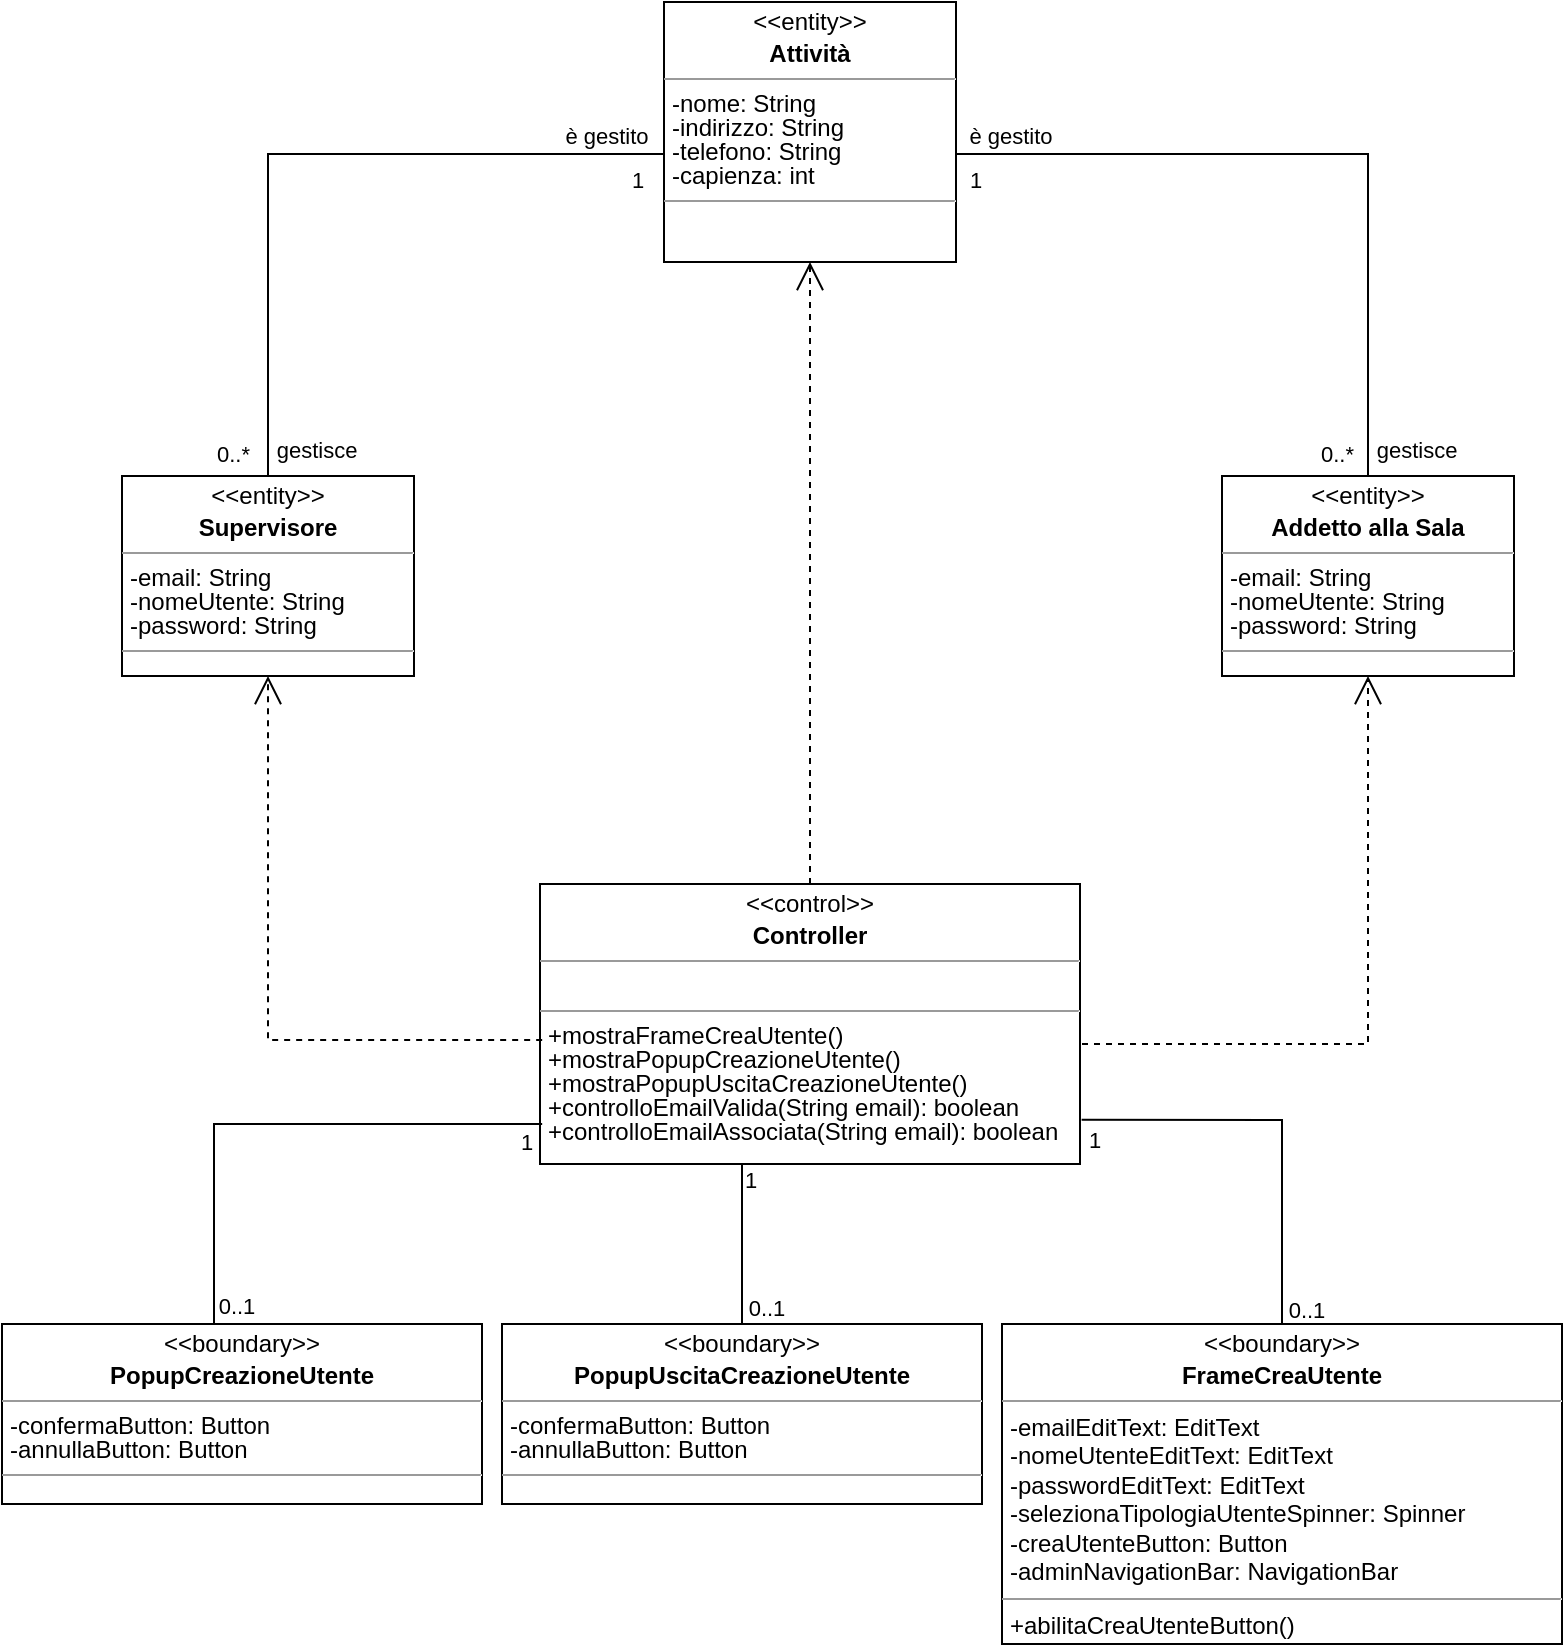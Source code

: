 <mxfile version="20.8.16" type="device"><diagram id="A2DiS_3SIA8T0WvpOrg7" name="Pagina-1"><mxGraphModel dx="1418" dy="828" grid="1" gridSize="10" guides="1" tooltips="1" connect="1" arrows="1" fold="1" page="1" pageScale="1" pageWidth="827" pageHeight="1169" math="0" shadow="0"><root><mxCell id="0"/><mxCell id="1" parent="0"/><mxCell id="smrWkmQxFFEiix12zCdJ-1" value="&lt;p style=&quot;margin: 4px 0px 0px; text-align: center; line-height: 100%;&quot;&gt;&amp;lt;&amp;lt;entity&amp;gt;&amp;gt;&lt;/p&gt;&lt;p style=&quot;margin: 4px 0px 0px; text-align: center; line-height: 100%;&quot;&gt;&lt;b&gt;Addetto alla Sala&lt;/b&gt;&lt;/p&gt;&lt;hr style=&quot;line-height: 100%;&quot; size=&quot;1&quot;&gt;&lt;p style=&quot;margin: 0px 0px 0px 4px; line-height: 100%;&quot;&gt;-email: String&lt;/p&gt;&lt;p style=&quot;margin: 0px 0px 0px 4px; line-height: 100%;&quot;&gt;-nomeUtente: String&lt;/p&gt;&lt;p style=&quot;margin: 0px 0px 0px 4px; line-height: 100%;&quot;&gt;-password: String&lt;/p&gt;&lt;hr style=&quot;line-height: 100%;&quot; size=&quot;1&quot;&gt;&lt;p style=&quot;margin: 0px 0px 0px 4px; line-height: 100%;&quot;&gt;&lt;br&gt;&lt;/p&gt;" style="verticalAlign=top;align=left;overflow=fill;fontSize=12;fontFamily=Helvetica;html=1;" parent="1" vertex="1"><mxGeometry x="634" y="406" width="146" height="100" as="geometry"/></mxCell><mxCell id="smrWkmQxFFEiix12zCdJ-4" value="&lt;p style=&quot;margin: 4px 0px 0px; text-align: center; line-height: 100%;&quot;&gt;&amp;lt;&amp;lt;boundary&amp;gt;&amp;gt;&lt;/p&gt;&lt;p style=&quot;margin: 4px 0px 0px; text-align: center; line-height: 100%;&quot;&gt;&lt;b&gt;FrameCreaUtente&lt;/b&gt;&lt;/p&gt;&lt;hr size=&quot;1&quot;&gt;&lt;p style=&quot;margin:0px;margin-left:4px;&quot;&gt;&lt;span style=&quot;background-color: initial;&quot;&gt;-emailEditText: EditText&lt;/span&gt;&lt;/p&gt;&lt;p style=&quot;margin:0px;margin-left:4px;&quot;&gt;-nomeUtenteEditText: EditText&lt;/p&gt;&lt;p style=&quot;margin:0px;margin-left:4px;&quot;&gt;-passwordEditText: EditText&lt;/p&gt;&lt;p style=&quot;margin:0px;margin-left:4px;&quot;&gt;-selezionaTipologiaUtenteSpinner: Spinner&lt;/p&gt;&lt;p style=&quot;margin:0px;margin-left:4px;&quot;&gt;-creaUtenteButton: Button&lt;/p&gt;&lt;p style=&quot;margin:0px;margin-left:4px;&quot;&gt;-adminNavigationBar: NavigationBar&lt;/p&gt;&lt;hr size=&quot;1&quot;&gt;&lt;p style=&quot;margin:0px;margin-left:4px;&quot;&gt;&lt;span style=&quot;background-color: initial;&quot;&gt;+abilitaCreaUtenteButton()&lt;/span&gt;&lt;br&gt;&lt;/p&gt;" style="verticalAlign=top;align=left;overflow=fill;fontSize=12;fontFamily=Helvetica;html=1;spacing=2;" parent="1" vertex="1"><mxGeometry x="524" y="830" width="280" height="160" as="geometry"/></mxCell><mxCell id="smrWkmQxFFEiix12zCdJ-5" value="&lt;p style=&quot;margin: 4px 0px 0px; text-align: center; line-height: 100%;&quot;&gt;&amp;lt;&amp;lt;boundary&amp;gt;&amp;gt;&lt;/p&gt;&lt;p style=&quot;margin: 4px 0px 0px; text-align: center; line-height: 100%;&quot;&gt;&lt;b&gt;PopupCreazioneUtente&lt;/b&gt;&lt;/p&gt;&lt;hr style=&quot;line-height: 100%;&quot; size=&quot;1&quot;&gt;&lt;p style=&quot;margin: 0px 0px 0px 4px; line-height: 100%;&quot;&gt;&lt;span style=&quot;background-color: initial;&quot;&gt;-confermaButton: Button&lt;/span&gt;&lt;/p&gt;&lt;p style=&quot;margin: 0px 0px 0px 4px; line-height: 100%;&quot;&gt;-annullaButton: Button&lt;/p&gt;&lt;hr style=&quot;line-height: 100%;&quot; size=&quot;1&quot;&gt;&lt;p style=&quot;margin: 0px 0px 0px 4px; line-height: 100%;&quot;&gt;&lt;br&gt;&lt;/p&gt;" style="verticalAlign=top;align=left;overflow=fill;fontSize=12;fontFamily=Helvetica;html=1;" parent="1" vertex="1"><mxGeometry x="24" y="830" width="240" height="90" as="geometry"/></mxCell><mxCell id="smrWkmQxFFEiix12zCdJ-6" value="&lt;p style=&quot;margin: 4px 0px 0px; text-align: center; line-height: 100%;&quot;&gt;&amp;lt;&amp;lt;boundary&amp;gt;&amp;gt;&lt;/p&gt;&lt;p style=&quot;margin: 4px 0px 0px; text-align: center; line-height: 100%;&quot;&gt;&lt;b&gt;PopupUscitaCreazioneUtente&lt;/b&gt;&lt;/p&gt;&lt;hr style=&quot;line-height: 100%;&quot; size=&quot;1&quot;&gt;&lt;p style=&quot;margin: 0px 0px 0px 4px; line-height: 100%;&quot;&gt;-&lt;span style=&quot;background-color: initial;&quot;&gt;confermaButton: Button&lt;/span&gt;&lt;/p&gt;&lt;p style=&quot;margin: 0px 0px 0px 4px; line-height: 100%;&quot;&gt;-annullaButton: Button&lt;/p&gt;&lt;hr style=&quot;line-height: 100%;&quot; size=&quot;1&quot;&gt;&lt;p style=&quot;margin: 0px 0px 0px 4px; line-height: 100%;&quot;&gt;&lt;br&gt;&lt;/p&gt;" style="verticalAlign=top;align=left;overflow=fill;fontSize=12;fontFamily=Helvetica;html=1;" parent="1" vertex="1"><mxGeometry x="274" y="830" width="240" height="90" as="geometry"/></mxCell><mxCell id="smrWkmQxFFEiix12zCdJ-7" value="&lt;p style=&quot;margin: 4px 0px 0px; text-align: center; line-height: 100%;&quot;&gt;&amp;lt;&amp;lt;control&amp;gt;&amp;gt;&lt;/p&gt;&lt;p style=&quot;margin: 4px 0px 0px; text-align: center; line-height: 100%;&quot;&gt;&lt;b&gt;Controller&lt;/b&gt;&lt;/p&gt;&lt;hr size=&quot;1&quot;&gt;&lt;p style=&quot;margin: 0px 0px 0px 4px; line-height: 100%;&quot;&gt;&lt;br&gt;&lt;/p&gt;&lt;hr size=&quot;1&quot;&gt;&lt;p style=&quot;margin: 0px 0px 0px 4px; line-height: 100%;&quot;&gt;+mostraFrameCreaUtente()&lt;/p&gt;&lt;p style=&quot;margin: 0px 0px 0px 4px; line-height: 100%;&quot;&gt;+mostraPopupCreazioneUtente()&lt;/p&gt;&lt;p style=&quot;margin: 0px 0px 0px 4px; line-height: 100%;&quot;&gt;+mostraPopupUscitaCreazioneUtente()&lt;/p&gt;&lt;p style=&quot;margin: 0px 0px 0px 4px; line-height: 100%;&quot;&gt;+controlloEmailValida(String email): boolean&lt;/p&gt;&lt;p style=&quot;margin: 0px 0px 0px 4px; line-height: 100%;&quot;&gt;+controlloEmailAssociata(String email): boolean&lt;/p&gt;" style="verticalAlign=top;align=left;overflow=fill;fontSize=12;fontFamily=Helvetica;html=1;" parent="1" vertex="1"><mxGeometry x="293" y="610" width="270" height="140" as="geometry"/></mxCell><mxCell id="l9bnL0GbwXaG58xEYISd-39" value="&lt;p style=&quot;margin: 4px 0px 0px; text-align: center; line-height: 100%;&quot;&gt;&amp;lt;&amp;lt;entity&amp;gt;&amp;gt;&lt;/p&gt;&lt;p style=&quot;margin: 4px 0px 0px; text-align: center; line-height: 100%;&quot;&gt;&lt;b&gt;Supervisore&lt;/b&gt;&lt;/p&gt;&lt;hr style=&quot;line-height: 100%;&quot; size=&quot;1&quot;&gt;&lt;p style=&quot;margin: 0px 0px 0px 4px; line-height: 100%;&quot;&gt;-email: String&lt;/p&gt;&lt;p style=&quot;margin: 0px 0px 0px 4px; line-height: 100%;&quot;&gt;-nomeUtente: String&lt;/p&gt;&lt;p style=&quot;margin: 0px 0px 0px 4px; line-height: 100%;&quot;&gt;-password: String&lt;/p&gt;&lt;hr style=&quot;line-height: 100%;&quot; size=&quot;1&quot;&gt;&lt;p style=&quot;margin: 0px 0px 0px 4px; line-height: 100%;&quot;&gt;&lt;br&gt;&lt;/p&gt;" style="verticalAlign=top;align=left;overflow=fill;fontSize=12;fontFamily=Helvetica;html=1;" parent="1" vertex="1"><mxGeometry x="84" y="406" width="146" height="100" as="geometry"/></mxCell><mxCell id="l9bnL0GbwXaG58xEYISd-40" value="&lt;p style=&quot;margin: 4px 0px 0px; text-align: center; line-height: 100%;&quot;&gt;&amp;lt;&amp;lt;entity&amp;gt;&amp;gt;&lt;/p&gt;&lt;p style=&quot;margin: 4px 0px 0px; text-align: center; line-height: 100%;&quot;&gt;&lt;b&gt;Attività&lt;/b&gt;&lt;/p&gt;&lt;hr style=&quot;line-height: 100%;&quot; size=&quot;1&quot;&gt;&lt;p style=&quot;margin: 0px 0px 0px 4px; line-height: 100%;&quot;&gt;-nome: String&lt;/p&gt;&lt;p style=&quot;margin: 0px 0px 0px 4px; line-height: 100%;&quot;&gt;-indirizzo: String&lt;/p&gt;&lt;p style=&quot;margin: 0px 0px 0px 4px; line-height: 100%;&quot;&gt;-telefono: String&lt;/p&gt;&lt;p style=&quot;margin: 0px 0px 0px 4px; line-height: 100%;&quot;&gt;-capienza: int&lt;/p&gt;&lt;hr style=&quot;line-height: 100%;&quot; size=&quot;1&quot;&gt;&lt;p style=&quot;margin: 0px 0px 0px 4px; line-height: 100%;&quot;&gt;&lt;br&gt;&lt;/p&gt;" style="verticalAlign=top;align=left;overflow=fill;fontSize=12;fontFamily=Helvetica;html=1;" parent="1" vertex="1"><mxGeometry x="355" y="169" width="146" height="130" as="geometry"/></mxCell><mxCell id="l9bnL0GbwXaG58xEYISd-41" value="" style="endArrow=none;html=1;edgeStyle=orthogonalEdgeStyle;rounded=0;exitX=0;exitY=0.5;exitDx=0;exitDy=0;entryX=0.5;entryY=0;entryDx=0;entryDy=0;" parent="1" source="l9bnL0GbwXaG58xEYISd-40" target="l9bnL0GbwXaG58xEYISd-39" edge="1"><mxGeometry x="-0.087" y="-358" relative="1" as="geometry"><mxPoint x="224" y="202" as="sourcePoint"/><mxPoint x="329.5" y="289" as="targetPoint"/><Array as="points"><mxPoint x="355" y="245"/><mxPoint x="157" y="245"/></Array><mxPoint x="-352" y="-294" as="offset"/></mxGeometry></mxCell><mxCell id="l9bnL0GbwXaG58xEYISd-42" value="1" style="edgeLabel;resizable=0;html=1;align=left;verticalAlign=bottom;labelBackgroundColor=none;" parent="l9bnL0GbwXaG58xEYISd-41" connectable="0" vertex="1"><mxGeometry x="-1" relative="1" as="geometry"><mxPoint x="-18" y="32" as="offset"/></mxGeometry></mxCell><mxCell id="l9bnL0GbwXaG58xEYISd-43" value="0..*" style="edgeLabel;resizable=0;html=1;align=right;verticalAlign=bottom;labelBackgroundColor=none;" parent="l9bnL0GbwXaG58xEYISd-41" connectable="0" vertex="1"><mxGeometry x="1" relative="1" as="geometry"><mxPoint x="-9" y="-3" as="offset"/></mxGeometry></mxCell><mxCell id="l9bnL0GbwXaG58xEYISd-44" value="è gestito" style="edgeLabel;html=1;align=center;verticalAlign=middle;resizable=0;points=[];labelBackgroundColor=none;" parent="l9bnL0GbwXaG58xEYISd-41" vertex="1" connectable="0"><mxGeometry x="-0.802" y="-1" relative="1" as="geometry"><mxPoint x="-4" y="-8" as="offset"/></mxGeometry></mxCell><mxCell id="l9bnL0GbwXaG58xEYISd-45" value="gestisce" style="edgeLabel;html=1;align=center;verticalAlign=middle;resizable=0;points=[];labelBackgroundColor=none;" parent="l9bnL0GbwXaG58xEYISd-41" vertex="1" connectable="0"><mxGeometry x="0.614" y="2" relative="1" as="geometry"><mxPoint x="22" y="58" as="offset"/></mxGeometry></mxCell><mxCell id="l9bnL0GbwXaG58xEYISd-46" value="" style="endArrow=none;html=1;edgeStyle=orthogonalEdgeStyle;rounded=0;exitX=1;exitY=0.5;exitDx=0;exitDy=0;entryX=0.5;entryY=0;entryDx=0;entryDy=0;" parent="1" source="l9bnL0GbwXaG58xEYISd-40" target="smrWkmQxFFEiix12zCdJ-1" edge="1"><mxGeometry x="-0.087" y="-358" relative="1" as="geometry"><mxPoint x="831" y="240" as="sourcePoint"/><mxPoint x="724" y="370" as="targetPoint"/><Array as="points"><mxPoint x="501" y="245"/><mxPoint x="707" y="245"/></Array><mxPoint x="-352" y="-294" as="offset"/></mxGeometry></mxCell><mxCell id="l9bnL0GbwXaG58xEYISd-47" value="1" style="edgeLabel;resizable=0;html=1;align=left;verticalAlign=bottom;labelBackgroundColor=none;" parent="l9bnL0GbwXaG58xEYISd-46" connectable="0" vertex="1"><mxGeometry x="-1" relative="1" as="geometry"><mxPoint x="5" y="32" as="offset"/></mxGeometry></mxCell><mxCell id="l9bnL0GbwXaG58xEYISd-48" value="0..*" style="edgeLabel;resizable=0;html=1;align=right;verticalAlign=bottom;labelBackgroundColor=none;" parent="l9bnL0GbwXaG58xEYISd-46" connectable="0" vertex="1"><mxGeometry x="1" relative="1" as="geometry"><mxPoint x="-7" y="-3" as="offset"/></mxGeometry></mxCell><mxCell id="l9bnL0GbwXaG58xEYISd-49" value="è gestito" style="edgeLabel;html=1;align=center;verticalAlign=middle;resizable=0;points=[];labelBackgroundColor=none;" parent="l9bnL0GbwXaG58xEYISd-46" vertex="1" connectable="0"><mxGeometry x="-0.802" y="-1" relative="1" as="geometry"><mxPoint y="-10" as="offset"/></mxGeometry></mxCell><mxCell id="l9bnL0GbwXaG58xEYISd-50" value="gestisce" style="edgeLabel;html=1;align=center;verticalAlign=middle;resizable=0;points=[];labelBackgroundColor=none;" parent="l9bnL0GbwXaG58xEYISd-46" vertex="1" connectable="0"><mxGeometry x="0.614" y="2" relative="1" as="geometry"><mxPoint x="22" y="60" as="offset"/></mxGeometry></mxCell><mxCell id="l9bnL0GbwXaG58xEYISd-51" value="Use" style="endArrow=open;endSize=12;dashed=1;rounded=0;movable=1;resizable=1;rotatable=1;deletable=1;editable=1;connectable=1;exitX=0.5;exitY=0;exitDx=0;exitDy=0;entryX=0.5;entryY=1;entryDx=0;entryDy=0;textOpacity=0;" parent="1" source="smrWkmQxFFEiix12zCdJ-7" target="l9bnL0GbwXaG58xEYISd-40" edge="1"><mxGeometry width="160" relative="1" as="geometry"><mxPoint x="427" y="530" as="sourcePoint"/><mxPoint x="427" y="450" as="targetPoint"/><mxPoint as="offset"/></mxGeometry></mxCell><mxCell id="l9bnL0GbwXaG58xEYISd-52" value="Use" style="endArrow=open;endSize=12;dashed=1;rounded=0;movable=1;resizable=1;rotatable=1;deletable=1;editable=1;connectable=1;textOpacity=0;entryX=0.5;entryY=1;entryDx=0;entryDy=0;exitX=0.004;exitY=0.557;exitDx=0;exitDy=0;exitPerimeter=0;" parent="1" source="smrWkmQxFFEiix12zCdJ-7" target="l9bnL0GbwXaG58xEYISd-39" edge="1"><mxGeometry width="160" relative="1" as="geometry"><mxPoint x="284" y="688" as="sourcePoint"/><mxPoint x="157" y="560" as="targetPoint"/><mxPoint as="offset"/><Array as="points"><mxPoint x="157" y="688"/></Array></mxGeometry></mxCell><mxCell id="l9bnL0GbwXaG58xEYISd-53" value="Use" style="endArrow=open;endSize=12;dashed=1;rounded=0;movable=1;resizable=1;rotatable=1;deletable=1;editable=1;connectable=1;entryX=0.5;entryY=1;entryDx=0;entryDy=0;textOpacity=0;" parent="1" target="smrWkmQxFFEiix12zCdJ-1" edge="1"><mxGeometry width="160" relative="1" as="geometry"><mxPoint x="564" y="690" as="sourcePoint"/><mxPoint x="684" y="406" as="targetPoint"/><mxPoint as="offset"/><Array as="points"><mxPoint x="707" y="690"/></Array></mxGeometry></mxCell><mxCell id="l9bnL0GbwXaG58xEYISd-54" value="" style="endArrow=none;html=1;rounded=0;entryX=0.004;entryY=0.857;entryDx=0;entryDy=0;entryPerimeter=0;" parent="1" target="smrWkmQxFFEiix12zCdJ-7" edge="1"><mxGeometry width="50" height="50" relative="1" as="geometry"><mxPoint x="130" y="830" as="sourcePoint"/><mxPoint x="274" y="661" as="targetPoint"/><Array as="points"><mxPoint x="130" y="730"/></Array></mxGeometry></mxCell><mxCell id="l9bnL0GbwXaG58xEYISd-55" value="0..1" style="edgeLabel;html=1;align=center;verticalAlign=middle;resizable=0;points=[];labelBackgroundColor=none;" parent="l9bnL0GbwXaG58xEYISd-54" vertex="1" connectable="0"><mxGeometry x="-0.884" y="-3" relative="1" as="geometry"><mxPoint x="8" y="6" as="offset"/></mxGeometry></mxCell><mxCell id="l9bnL0GbwXaG58xEYISd-56" value="1" style="edgeLabel;html=1;align=center;verticalAlign=middle;resizable=0;points=[];labelBackgroundColor=none;" parent="l9bnL0GbwXaG58xEYISd-54" vertex="1" connectable="0"><mxGeometry x="0.918" y="1" relative="1" as="geometry"><mxPoint x="2" y="10" as="offset"/></mxGeometry></mxCell><mxCell id="l9bnL0GbwXaG58xEYISd-57" value="" style="endArrow=none;html=1;rounded=0;exitX=0.5;exitY=0;exitDx=0;exitDy=0;" parent="1" source="smrWkmQxFFEiix12zCdJ-6" edge="1"><mxGeometry width="50" height="50" relative="1" as="geometry"><mxPoint x="404" y="816.02" as="sourcePoint"/><mxPoint x="394" y="750" as="targetPoint"/><Array as="points"/></mxGeometry></mxCell><mxCell id="l9bnL0GbwXaG58xEYISd-58" value="0..1" style="edgeLabel;html=1;align=center;verticalAlign=middle;resizable=0;points=[];labelBackgroundColor=none;" parent="l9bnL0GbwXaG58xEYISd-57" vertex="1" connectable="0"><mxGeometry x="-0.884" y="-3" relative="1" as="geometry"><mxPoint x="9" y="-4" as="offset"/></mxGeometry></mxCell><mxCell id="l9bnL0GbwXaG58xEYISd-59" value="1" style="edgeLabel;html=1;align=center;verticalAlign=middle;resizable=0;points=[];labelBackgroundColor=none;" parent="l9bnL0GbwXaG58xEYISd-57" vertex="1" connectable="0"><mxGeometry x="0.918" y="1" relative="1" as="geometry"><mxPoint x="5" y="4" as="offset"/></mxGeometry></mxCell><mxCell id="l9bnL0GbwXaG58xEYISd-60" value="" style="endArrow=none;html=1;rounded=0;exitX=0.5;exitY=0;exitDx=0;exitDy=0;entryX=1.003;entryY=0.842;entryDx=0;entryDy=0;entryPerimeter=0;" parent="1" source="smrWkmQxFFEiix12zCdJ-4" target="smrWkmQxFFEiix12zCdJ-7" edge="1"><mxGeometry x="0.25" y="-100" width="50" height="50" relative="1" as="geometry"><mxPoint x="684" y="800" as="sourcePoint"/><mxPoint x="584" y="730" as="targetPoint"/><Array as="points"><mxPoint x="664" y="728"/></Array><mxPoint as="offset"/></mxGeometry></mxCell><mxCell id="l9bnL0GbwXaG58xEYISd-61" value="0..1" style="edgeLabel;html=1;align=center;verticalAlign=middle;resizable=0;points=[];labelBackgroundColor=none;" parent="l9bnL0GbwXaG58xEYISd-60" vertex="1" connectable="0"><mxGeometry x="-0.884" y="-3" relative="1" as="geometry"><mxPoint x="9" y="4" as="offset"/></mxGeometry></mxCell><mxCell id="l9bnL0GbwXaG58xEYISd-62" value="1" style="edgeLabel;html=1;align=center;verticalAlign=middle;resizable=0;points=[];labelBackgroundColor=none;" parent="l9bnL0GbwXaG58xEYISd-60" vertex="1" connectable="0"><mxGeometry x="0.918" y="1" relative="1" as="geometry"><mxPoint x="-2" y="9" as="offset"/></mxGeometry></mxCell></root></mxGraphModel></diagram></mxfile>